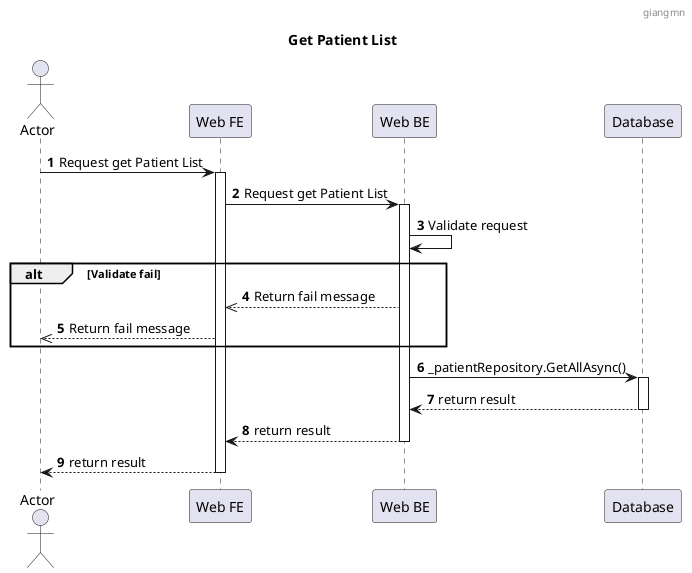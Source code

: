 @startuml
header : giangmn
title: Get Patient List
autonumber

actor "Actor" as a
participant "Web FE" as fe
participant "Web BE" as be
participant "Database" as db

a-> fe: Request get Patient List
fe++
fe -> be: Request get Patient List
be++
be -> be: Validate request
alt Validate fail
be -->> fe: Return fail message
fe -->> a: Return fail message
end

be -> db: _patientRepository.GetAllAsync()
db++
db --> be: return result
db--
be --> fe: return result
be--
fe --> a: return result
fe--
@enduml
